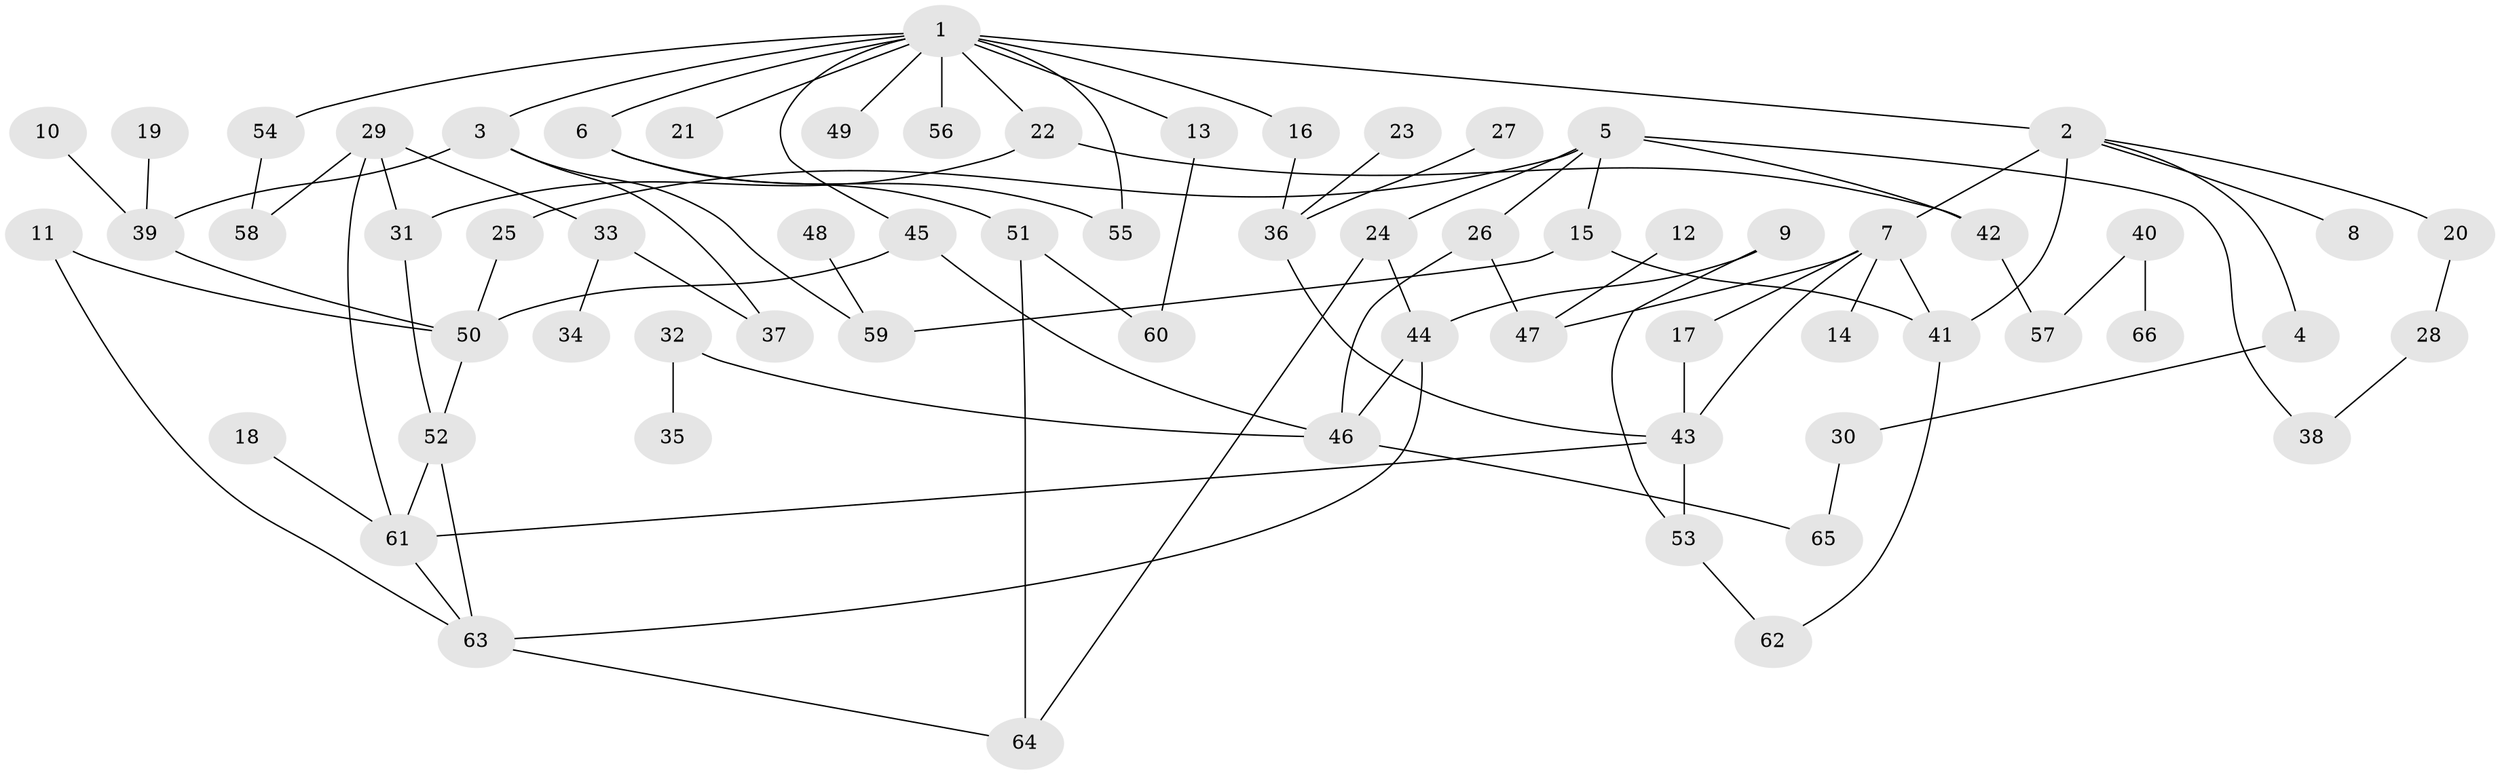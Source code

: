 // original degree distribution, {6: 0.05303030303030303, 9: 0.007575757575757576, 3: 0.16666666666666666, 2: 0.38636363636363635, 4: 0.07575757575757576, 5: 0.03787878787878788, 1: 0.2727272727272727}
// Generated by graph-tools (version 1.1) at 2025/25/03/09/25 03:25:29]
// undirected, 66 vertices, 91 edges
graph export_dot {
graph [start="1"]
  node [color=gray90,style=filled];
  1;
  2;
  3;
  4;
  5;
  6;
  7;
  8;
  9;
  10;
  11;
  12;
  13;
  14;
  15;
  16;
  17;
  18;
  19;
  20;
  21;
  22;
  23;
  24;
  25;
  26;
  27;
  28;
  29;
  30;
  31;
  32;
  33;
  34;
  35;
  36;
  37;
  38;
  39;
  40;
  41;
  42;
  43;
  44;
  45;
  46;
  47;
  48;
  49;
  50;
  51;
  52;
  53;
  54;
  55;
  56;
  57;
  58;
  59;
  60;
  61;
  62;
  63;
  64;
  65;
  66;
  1 -- 2 [weight=2.0];
  1 -- 3 [weight=1.0];
  1 -- 6 [weight=1.0];
  1 -- 13 [weight=1.0];
  1 -- 16 [weight=1.0];
  1 -- 21 [weight=1.0];
  1 -- 22 [weight=1.0];
  1 -- 45 [weight=1.0];
  1 -- 49 [weight=1.0];
  1 -- 54 [weight=1.0];
  1 -- 55 [weight=1.0];
  1 -- 56 [weight=1.0];
  2 -- 4 [weight=1.0];
  2 -- 7 [weight=1.0];
  2 -- 8 [weight=1.0];
  2 -- 20 [weight=1.0];
  2 -- 41 [weight=1.0];
  3 -- 37 [weight=1.0];
  3 -- 39 [weight=1.0];
  3 -- 59 [weight=1.0];
  4 -- 30 [weight=1.0];
  5 -- 15 [weight=1.0];
  5 -- 24 [weight=1.0];
  5 -- 25 [weight=1.0];
  5 -- 26 [weight=1.0];
  5 -- 38 [weight=1.0];
  5 -- 42 [weight=2.0];
  6 -- 51 [weight=1.0];
  6 -- 55 [weight=1.0];
  7 -- 14 [weight=1.0];
  7 -- 17 [weight=1.0];
  7 -- 41 [weight=1.0];
  7 -- 43 [weight=1.0];
  7 -- 47 [weight=1.0];
  9 -- 44 [weight=1.0];
  9 -- 53 [weight=1.0];
  10 -- 39 [weight=1.0];
  11 -- 50 [weight=1.0];
  11 -- 63 [weight=1.0];
  12 -- 47 [weight=1.0];
  13 -- 60 [weight=1.0];
  15 -- 41 [weight=1.0];
  15 -- 59 [weight=1.0];
  16 -- 36 [weight=1.0];
  17 -- 43 [weight=1.0];
  18 -- 61 [weight=1.0];
  19 -- 39 [weight=1.0];
  20 -- 28 [weight=1.0];
  22 -- 31 [weight=1.0];
  22 -- 42 [weight=1.0];
  23 -- 36 [weight=1.0];
  24 -- 44 [weight=1.0];
  24 -- 64 [weight=1.0];
  25 -- 50 [weight=1.0];
  26 -- 46 [weight=1.0];
  26 -- 47 [weight=1.0];
  27 -- 36 [weight=1.0];
  28 -- 38 [weight=1.0];
  29 -- 31 [weight=1.0];
  29 -- 33 [weight=1.0];
  29 -- 58 [weight=1.0];
  29 -- 61 [weight=1.0];
  30 -- 65 [weight=1.0];
  31 -- 52 [weight=1.0];
  32 -- 35 [weight=1.0];
  32 -- 46 [weight=1.0];
  33 -- 34 [weight=1.0];
  33 -- 37 [weight=1.0];
  36 -- 43 [weight=1.0];
  39 -- 50 [weight=1.0];
  40 -- 57 [weight=1.0];
  40 -- 66 [weight=1.0];
  41 -- 62 [weight=1.0];
  42 -- 57 [weight=1.0];
  43 -- 53 [weight=1.0];
  43 -- 61 [weight=1.0];
  44 -- 46 [weight=1.0];
  44 -- 63 [weight=1.0];
  45 -- 46 [weight=1.0];
  45 -- 50 [weight=1.0];
  46 -- 65 [weight=1.0];
  48 -- 59 [weight=1.0];
  50 -- 52 [weight=1.0];
  51 -- 60 [weight=1.0];
  51 -- 64 [weight=1.0];
  52 -- 61 [weight=1.0];
  52 -- 63 [weight=1.0];
  53 -- 62 [weight=1.0];
  54 -- 58 [weight=1.0];
  61 -- 63 [weight=1.0];
  63 -- 64 [weight=1.0];
}
